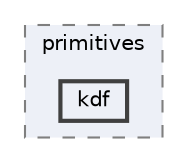digraph "C:/Users/LukeMabie/documents/Development/Password_Saver_Using_Django-master/venv/Lib/site-packages/cryptography/hazmat/primitives/kdf"
{
 // LATEX_PDF_SIZE
  bgcolor="transparent";
  edge [fontname=Helvetica,fontsize=10,labelfontname=Helvetica,labelfontsize=10];
  node [fontname=Helvetica,fontsize=10,shape=box,height=0.2,width=0.4];
  compound=true
  subgraph clusterdir_8e0bcb6cb48ddf0008376213b08c2c18 {
    graph [ bgcolor="#edf0f7", pencolor="grey50", label="primitives", fontname=Helvetica,fontsize=10 style="filled,dashed", URL="dir_8e0bcb6cb48ddf0008376213b08c2c18.html",tooltip=""]
  dir_a63ab4adcab82bc12192c71d7a5a225e [label="kdf", fillcolor="#edf0f7", color="grey25", style="filled,bold", URL="dir_a63ab4adcab82bc12192c71d7a5a225e.html",tooltip=""];
  }
}
